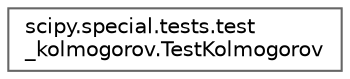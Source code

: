 digraph "Graphical Class Hierarchy"
{
 // LATEX_PDF_SIZE
  bgcolor="transparent";
  edge [fontname=Helvetica,fontsize=10,labelfontname=Helvetica,labelfontsize=10];
  node [fontname=Helvetica,fontsize=10,shape=box,height=0.2,width=0.4];
  rankdir="LR";
  Node0 [id="Node000000",label="scipy.special.tests.test\l_kolmogorov.TestKolmogorov",height=0.2,width=0.4,color="grey40", fillcolor="white", style="filled",URL="$d9/d4c/classscipy_1_1special_1_1tests_1_1test__kolmogorov_1_1TestKolmogorov.html",tooltip=" "];
}
